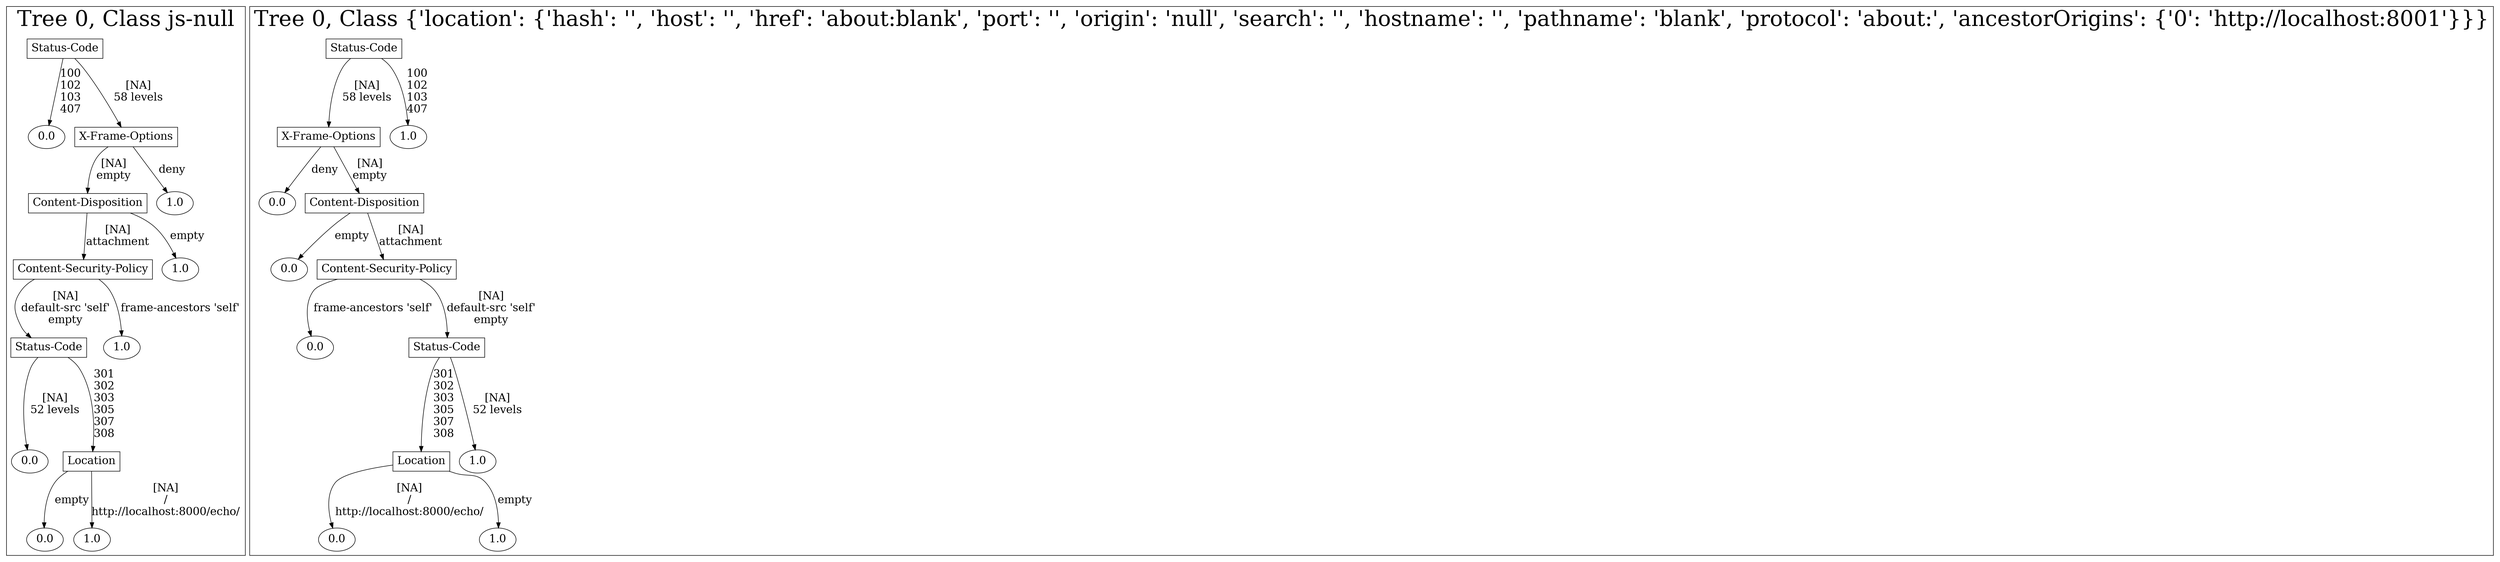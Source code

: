 /*
Generated by:
    http://https://github.com/h2oai/h2o-3/tree/master/h2o-genmodel/src/main/java/hex/genmodel/tools/PrintMojo.java
*/

/*
On a mac:

$ brew install graphviz
$ dot -Tpng file.gv -o file.png
$ open file.png
*/

digraph G {

subgraph cluster_0 {
/* Nodes */

/* Level 0 */
{
"SG_0_Node_0" [shape=box, fontsize=20, label="Status-Code"]
}

/* Level 1 */
{
"SG_0_Node_6" [fontsize=20, label="0.0"]
"SG_0_Node_1" [shape=box, fontsize=20, label="X-Frame-Options"]
}

/* Level 2 */
{
"SG_0_Node_2" [shape=box, fontsize=20, label="Content-Disposition"]
"SG_0_Node_7" [fontsize=20, label="1.0"]
}

/* Level 3 */
{
"SG_0_Node_3" [shape=box, fontsize=20, label="Content-Security-Policy"]
"SG_0_Node_8" [fontsize=20, label="1.0"]
}

/* Level 4 */
{
"SG_0_Node_4" [shape=box, fontsize=20, label="Status-Code"]
"SG_0_Node_9" [fontsize=20, label="1.0"]
}

/* Level 5 */
{
"SG_0_Node_10" [fontsize=20, label="0.0"]
"SG_0_Node_5" [shape=box, fontsize=20, label="Location"]
}

/* Level 6 */
{
"SG_0_Node_11" [fontsize=20, label="0.0"]
"SG_0_Node_12" [fontsize=20, label="1.0"]
}

/* Edges */
"SG_0_Node_0" -> "SG_0_Node_6" [fontsize=20, label="100
102
103
407
"]
"SG_0_Node_0" -> "SG_0_Node_1" [fontsize=20, label="[NA]
58 levels
"]
"SG_0_Node_1" -> "SG_0_Node_2" [fontsize=20, label="[NA]
empty
"]
"SG_0_Node_1" -> "SG_0_Node_7" [fontsize=20, label="deny
"]
"SG_0_Node_2" -> "SG_0_Node_3" [fontsize=20, label="[NA]
attachment
"]
"SG_0_Node_2" -> "SG_0_Node_8" [fontsize=20, label="empty
"]
"SG_0_Node_3" -> "SG_0_Node_4" [fontsize=20, label="[NA]
default-src 'self'
empty
"]
"SG_0_Node_3" -> "SG_0_Node_9" [fontsize=20, label="frame-ancestors 'self'
"]
"SG_0_Node_4" -> "SG_0_Node_10" [fontsize=20, label="[NA]
52 levels
"]
"SG_0_Node_4" -> "SG_0_Node_5" [fontsize=20, label="301
302
303
305
307
308
"]
"SG_0_Node_5" -> "SG_0_Node_11" [fontsize=20, label="empty
"]
"SG_0_Node_5" -> "SG_0_Node_12" [fontsize=20, label="[NA]
/
http://localhost:8000/echo/
"]

fontsize=40
label="Tree 0, Class js-null"
}

subgraph cluster_1 {
/* Nodes */

/* Level 0 */
{
"SG_1_Node_0" [shape=box, fontsize=20, label="Status-Code"]
}

/* Level 1 */
{
"SG_1_Node_1" [shape=box, fontsize=20, label="X-Frame-Options"]
"SG_1_Node_6" [fontsize=20, label="1.0"]
}

/* Level 2 */
{
"SG_1_Node_7" [fontsize=20, label="0.0"]
"SG_1_Node_2" [shape=box, fontsize=20, label="Content-Disposition"]
}

/* Level 3 */
{
"SG_1_Node_8" [fontsize=20, label="0.0"]
"SG_1_Node_3" [shape=box, fontsize=20, label="Content-Security-Policy"]
}

/* Level 4 */
{
"SG_1_Node_9" [fontsize=20, label="0.0"]
"SG_1_Node_4" [shape=box, fontsize=20, label="Status-Code"]
}

/* Level 5 */
{
"SG_1_Node_5" [shape=box, fontsize=20, label="Location"]
"SG_1_Node_10" [fontsize=20, label="1.0"]
}

/* Level 6 */
{
"SG_1_Node_11" [fontsize=20, label="0.0"]
"SG_1_Node_12" [fontsize=20, label="1.0"]
}

/* Edges */
"SG_1_Node_0" -> "SG_1_Node_1" [fontsize=20, label="[NA]
58 levels
"]
"SG_1_Node_0" -> "SG_1_Node_6" [fontsize=20, label="100
102
103
407
"]
"SG_1_Node_1" -> "SG_1_Node_7" [fontsize=20, label="deny
"]
"SG_1_Node_1" -> "SG_1_Node_2" [fontsize=20, label="[NA]
empty
"]
"SG_1_Node_2" -> "SG_1_Node_8" [fontsize=20, label="empty
"]
"SG_1_Node_2" -> "SG_1_Node_3" [fontsize=20, label="[NA]
attachment
"]
"SG_1_Node_3" -> "SG_1_Node_9" [fontsize=20, label="frame-ancestors 'self'
"]
"SG_1_Node_3" -> "SG_1_Node_4" [fontsize=20, label="[NA]
default-src 'self'
empty
"]
"SG_1_Node_4" -> "SG_1_Node_5" [fontsize=20, label="301
302
303
305
307
308
"]
"SG_1_Node_4" -> "SG_1_Node_10" [fontsize=20, label="[NA]
52 levels
"]
"SG_1_Node_5" -> "SG_1_Node_11" [fontsize=20, label="[NA]
/
http://localhost:8000/echo/
"]
"SG_1_Node_5" -> "SG_1_Node_12" [fontsize=20, label="empty
"]

fontsize=40
label="Tree 0, Class {'location': {'hash': '', 'host': '', 'href': 'about:blank', 'port': '', 'origin': 'null', 'search': '', 'hostname': '', 'pathname': 'blank', 'protocol': 'about:', 'ancestorOrigins': {'0': 'http://localhost:8001'}}}"
}

}

